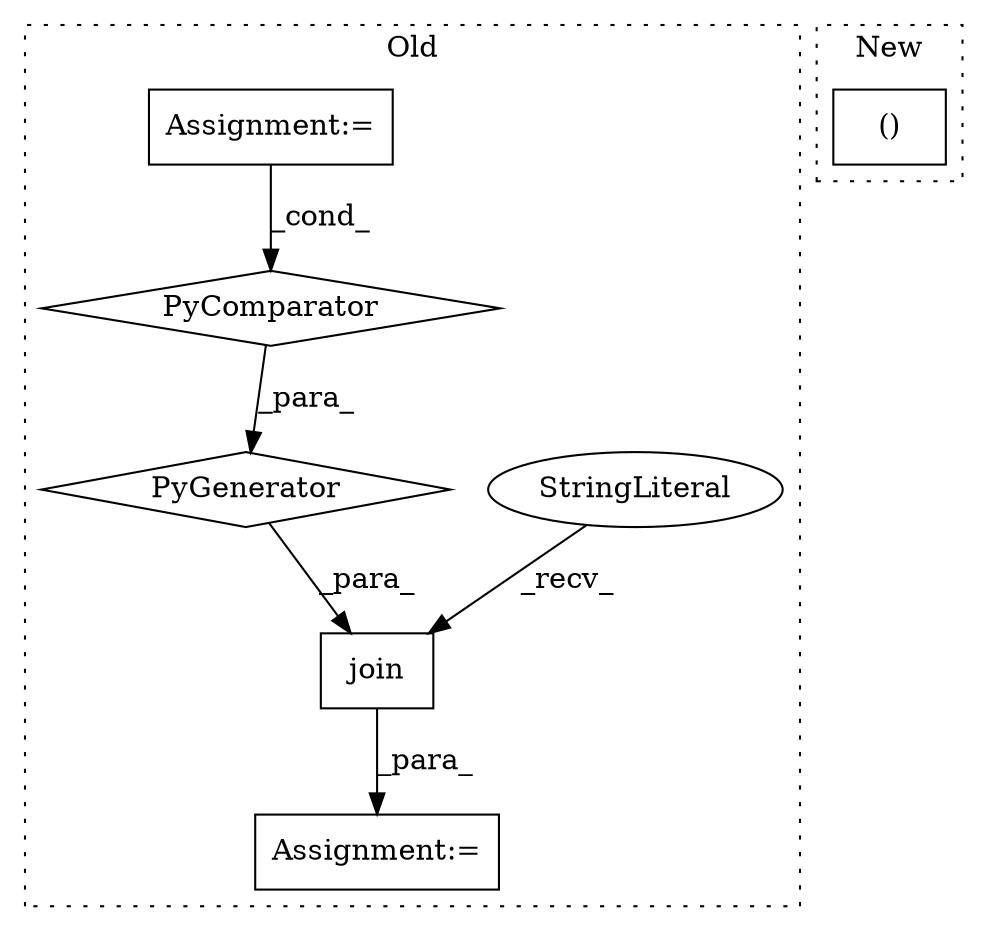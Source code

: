 digraph G {
subgraph cluster0 {
1 [label="join" a="32" s="10884,11040" l="16,-3" shape="box"];
3 [label="Assignment:=" a="7" s="10878" l="1" shape="box"];
4 [label="StringLiteral" a="45" s="10879" l="4" shape="ellipse"];
5 [label="Assignment:=" a="7" s="11001" l="33" shape="box"];
6 [label="PyGenerator" a="107" s="10900" l="140" shape="diamond"];
7 [label="PyComparator" a="113" s="11001" l="33" shape="diamond"];
label = "Old";
style="dotted";
}
subgraph cluster1 {
2 [label="()" a="106" s="10131" l="101" shape="box"];
label = "New";
style="dotted";
}
1 -> 3 [label="_para_"];
4 -> 1 [label="_recv_"];
5 -> 7 [label="_cond_"];
6 -> 1 [label="_para_"];
7 -> 6 [label="_para_"];
}